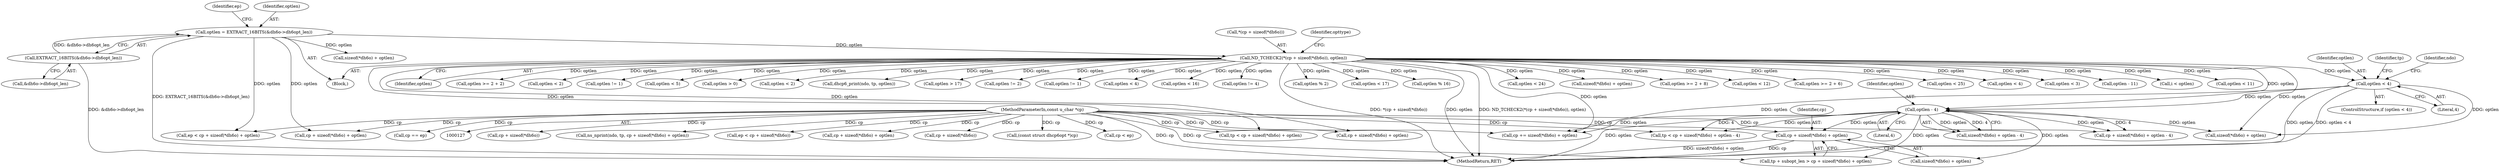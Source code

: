 digraph "0_tcpdump_11b426ee05eb62ed103218526f1fa616851c43ce@API" {
"1001519" [label="(Call,cp + sizeof(*dh6o) + optlen)"];
"1000129" [label="(MethodParameterIn,const u_char *cp)"];
"1001496" [label="(Call,optlen - 4)"];
"1001471" [label="(Call,optlen < 4)"];
"1000205" [label="(Call,ND_TCHECK2(*(cp + sizeof(*dh6o)), optlen))"];
"1000171" [label="(Call,optlen = EXTRACT_16BITS(&dh6o->dh6opt_len))"];
"1000173" [label="(Call,EXTRACT_16BITS(&dh6o->dh6opt_len))"];
"1001519" [label="(Call,cp + sizeof(*dh6o) + optlen)"];
"1000157" [label="(Call,cp + sizeof(*dh6o))"];
"1001022" [label="(Call,ns_nprint(ndo, tp, cp + sizeof(*dh6o) + optlen))"];
"1001498" [label="(Literal,4)"];
"1001471" [label="(Call,optlen < 4)"];
"1000180" [label="(Identifier,ep)"];
"1001711" [label="(Call,cp += sizeof(*dh6o) + optlen)"];
"1001515" [label="(Call,tp + subopt_len > cp + sizeof(*dh6o) + optlen)"];
"1000241" [label="(Call,optlen >= 2 + 6)"];
"1001173" [label="(Call,optlen < 25)"];
"1001267" [label="(Call,optlen < 4)"];
"1001592" [label="(Call,optlen < 3)"];
"1000155" [label="(Call,ep < cp + sizeof(*dh6o))"];
"1000174" [label="(Call,&dh6o->dh6opt_len)"];
"1000688" [label="(Call,optlen - 11)"];
"1000872" [label="(Call,i < optlen)"];
"1000575" [label="(Call,optlen < 11)"];
"1000212" [label="(Identifier,optlen)"];
"1000335" [label="(Call,optlen >= 2 + 2)"];
"1000129" [label="(MethodParameterIn,const u_char *cp)"];
"1000183" [label="(Call,sizeof(*dh6o) + optlen)"];
"1001490" [label="(Call,cp + sizeof(*dh6o) + optlen - 4)"];
"1000205" [label="(Call,ND_TCHECK2(*(cp + sizeof(*dh6o)), optlen))"];
"1001473" [label="(Literal,4)"];
"1001472" [label="(Identifier,optlen)"];
"1000219" [label="(Call,optlen < 2)"];
"1001025" [label="(Call,cp + sizeof(*dh6o) + optlen)"];
"1000207" [label="(Call,cp + sizeof(*dh6o))"];
"1000214" [label="(Identifier,opttype)"];
"1000895" [label="(Call,optlen != 1)"];
"1001671" [label="(Call,optlen < 5)"];
"1001497" [label="(Identifier,optlen)"];
"1001399" [label="(Call,optlen > 0)"];
"1000181" [label="(Call,cp + sizeof(*dh6o) + optlen)"];
"1001713" [label="(Call,sizeof(*dh6o) + optlen)"];
"1000206" [label="(Call,*(cp + sizeof(*dh6o)))"];
"1001041" [label="(Call,optlen < 2)"];
"1000564" [label="(Call,dhcp6_print(ndo, tp, optlen))"];
"1001496" [label="(Call,optlen - 4)"];
"1001520" [label="(Identifier,cp)"];
"1001373" [label="(Call,optlen > 17)"];
"1001481" [label="(Identifier,tp)"];
"1000528" [label="(Call,optlen != 2)"];
"1000502" [label="(Call,optlen != 1)"];
"1000165" [label="(Call,(const struct dhcp6opt *)cp)"];
"1001006" [label="(Call,cp + sizeof(*dh6o) + optlen)"];
"1001470" [label="(ControlStructure,if (optlen < 4))"];
"1001130" [label="(Call,optlen < 4)"];
"1001416" [label="(Call,optlen < 16)"];
"1000171" [label="(Call,optlen = EXTRACT_16BITS(&dh6o->dh6opt_len))"];
"1000172" [label="(Identifier,optlen)"];
"1001521" [label="(Call,sizeof(*dh6o) + optlen)"];
"1001477" [label="(Identifier,ndo)"];
"1000173" [label="(Call,EXTRACT_16BITS(&dh6o->dh6opt_len))"];
"1000150" [label="(Call,cp < ep)"];
"1001241" [label="(Call,optlen != 4)"];
"1001004" [label="(Call,tp < cp + sizeof(*dh6o) + optlen)"];
"1000455" [label="(Call,optlen % 2)"];
"1001318" [label="(Call,optlen < 17)"];
"1000952" [label="(Call,optlen % 16)"];
"1001724" [label="(MethodReturn,RET)"];
"1000145" [label="(Call,cp == ep)"];
"1000179" [label="(Call,ep < cp + sizeof(*dh6o) + optlen)"];
"1000391" [label="(Call,optlen < 24)"];
"1001488" [label="(Call,tp < cp + sizeof(*dh6o) + optlen - 4)"];
"1000153" [label="(Block,)"];
"1001008" [label="(Call,sizeof(*dh6o) + optlen)"];
"1000293" [label="(Call,optlen >= 2 + 8)"];
"1001072" [label="(Call,optlen < 12)"];
"1001492" [label="(Call,sizeof(*dh6o) + optlen - 4)"];
"1001519" -> "1001515"  [label="AST: "];
"1001519" -> "1001521"  [label="CFG: "];
"1001520" -> "1001519"  [label="AST: "];
"1001521" -> "1001519"  [label="AST: "];
"1001515" -> "1001519"  [label="CFG: "];
"1001519" -> "1001724"  [label="DDG: sizeof(*dh6o) + optlen"];
"1001519" -> "1001724"  [label="DDG: cp"];
"1000129" -> "1001519"  [label="DDG: cp"];
"1001496" -> "1001519"  [label="DDG: optlen"];
"1000129" -> "1000127"  [label="AST: "];
"1000129" -> "1001724"  [label="DDG: cp"];
"1000129" -> "1000145"  [label="DDG: cp"];
"1000129" -> "1000150"  [label="DDG: cp"];
"1000129" -> "1000155"  [label="DDG: cp"];
"1000129" -> "1000157"  [label="DDG: cp"];
"1000129" -> "1000165"  [label="DDG: cp"];
"1000129" -> "1000179"  [label="DDG: cp"];
"1000129" -> "1000181"  [label="DDG: cp"];
"1000129" -> "1000207"  [label="DDG: cp"];
"1000129" -> "1001004"  [label="DDG: cp"];
"1000129" -> "1001006"  [label="DDG: cp"];
"1000129" -> "1001022"  [label="DDG: cp"];
"1000129" -> "1001025"  [label="DDG: cp"];
"1000129" -> "1001488"  [label="DDG: cp"];
"1000129" -> "1001490"  [label="DDG: cp"];
"1000129" -> "1001515"  [label="DDG: cp"];
"1000129" -> "1001711"  [label="DDG: cp"];
"1001496" -> "1001492"  [label="AST: "];
"1001496" -> "1001498"  [label="CFG: "];
"1001497" -> "1001496"  [label="AST: "];
"1001498" -> "1001496"  [label="AST: "];
"1001492" -> "1001496"  [label="CFG: "];
"1001496" -> "1001724"  [label="DDG: optlen"];
"1001496" -> "1001488"  [label="DDG: optlen"];
"1001496" -> "1001488"  [label="DDG: 4"];
"1001496" -> "1001490"  [label="DDG: optlen"];
"1001496" -> "1001490"  [label="DDG: 4"];
"1001496" -> "1001492"  [label="DDG: optlen"];
"1001496" -> "1001492"  [label="DDG: 4"];
"1001471" -> "1001496"  [label="DDG: optlen"];
"1000205" -> "1001496"  [label="DDG: optlen"];
"1001496" -> "1001515"  [label="DDG: optlen"];
"1001496" -> "1001521"  [label="DDG: optlen"];
"1001496" -> "1001711"  [label="DDG: optlen"];
"1001496" -> "1001713"  [label="DDG: optlen"];
"1001471" -> "1001470"  [label="AST: "];
"1001471" -> "1001473"  [label="CFG: "];
"1001472" -> "1001471"  [label="AST: "];
"1001473" -> "1001471"  [label="AST: "];
"1001477" -> "1001471"  [label="CFG: "];
"1001481" -> "1001471"  [label="CFG: "];
"1001471" -> "1001724"  [label="DDG: optlen"];
"1001471" -> "1001724"  [label="DDG: optlen < 4"];
"1000205" -> "1001471"  [label="DDG: optlen"];
"1001471" -> "1001711"  [label="DDG: optlen"];
"1001471" -> "1001713"  [label="DDG: optlen"];
"1000205" -> "1000153"  [label="AST: "];
"1000205" -> "1000212"  [label="CFG: "];
"1000206" -> "1000205"  [label="AST: "];
"1000212" -> "1000205"  [label="AST: "];
"1000214" -> "1000205"  [label="CFG: "];
"1000205" -> "1001724"  [label="DDG: *(cp + sizeof(*dh6o))"];
"1000205" -> "1001724"  [label="DDG: optlen"];
"1000205" -> "1001724"  [label="DDG: ND_TCHECK2(*(cp + sizeof(*dh6o)), optlen)"];
"1000171" -> "1000205"  [label="DDG: optlen"];
"1000205" -> "1000219"  [label="DDG: optlen"];
"1000205" -> "1000241"  [label="DDG: optlen"];
"1000205" -> "1000293"  [label="DDG: optlen"];
"1000205" -> "1000335"  [label="DDG: optlen"];
"1000205" -> "1000391"  [label="DDG: optlen"];
"1000205" -> "1000455"  [label="DDG: optlen"];
"1000205" -> "1000502"  [label="DDG: optlen"];
"1000205" -> "1000528"  [label="DDG: optlen"];
"1000205" -> "1000564"  [label="DDG: optlen"];
"1000205" -> "1000575"  [label="DDG: optlen"];
"1000205" -> "1000688"  [label="DDG: optlen"];
"1000205" -> "1000872"  [label="DDG: optlen"];
"1000205" -> "1000895"  [label="DDG: optlen"];
"1000205" -> "1000952"  [label="DDG: optlen"];
"1000205" -> "1001004"  [label="DDG: optlen"];
"1000205" -> "1001006"  [label="DDG: optlen"];
"1000205" -> "1001008"  [label="DDG: optlen"];
"1000205" -> "1001041"  [label="DDG: optlen"];
"1000205" -> "1001072"  [label="DDG: optlen"];
"1000205" -> "1001130"  [label="DDG: optlen"];
"1000205" -> "1001173"  [label="DDG: optlen"];
"1000205" -> "1001241"  [label="DDG: optlen"];
"1000205" -> "1001267"  [label="DDG: optlen"];
"1000205" -> "1001318"  [label="DDG: optlen"];
"1000205" -> "1001373"  [label="DDG: optlen"];
"1000205" -> "1001399"  [label="DDG: optlen"];
"1000205" -> "1001416"  [label="DDG: optlen"];
"1000205" -> "1001592"  [label="DDG: optlen"];
"1000205" -> "1001671"  [label="DDG: optlen"];
"1000205" -> "1001711"  [label="DDG: optlen"];
"1000205" -> "1001713"  [label="DDG: optlen"];
"1000171" -> "1000153"  [label="AST: "];
"1000171" -> "1000173"  [label="CFG: "];
"1000172" -> "1000171"  [label="AST: "];
"1000173" -> "1000171"  [label="AST: "];
"1000180" -> "1000171"  [label="CFG: "];
"1000171" -> "1001724"  [label="DDG: EXTRACT_16BITS(&dh6o->dh6opt_len)"];
"1000173" -> "1000171"  [label="DDG: &dh6o->dh6opt_len"];
"1000171" -> "1000179"  [label="DDG: optlen"];
"1000171" -> "1000181"  [label="DDG: optlen"];
"1000171" -> "1000183"  [label="DDG: optlen"];
"1000173" -> "1000174"  [label="CFG: "];
"1000174" -> "1000173"  [label="AST: "];
"1000173" -> "1001724"  [label="DDG: &dh6o->dh6opt_len"];
}
